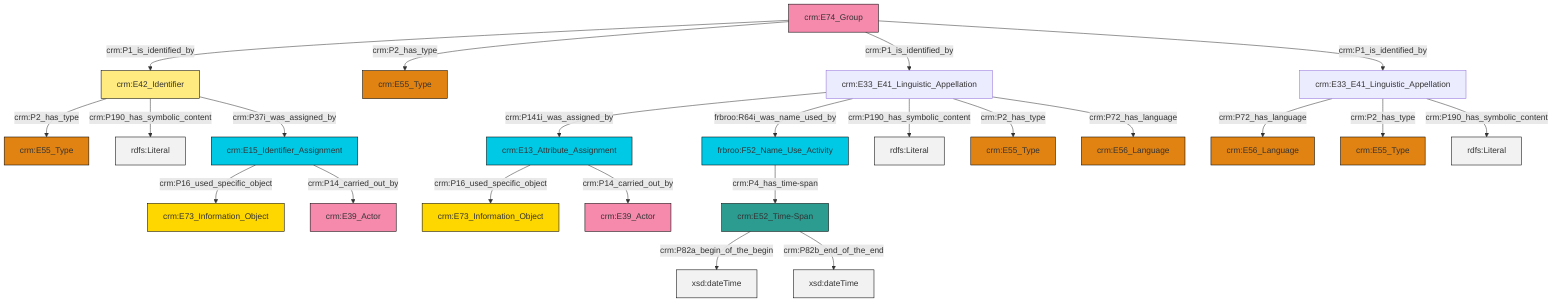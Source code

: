 graph TD
classDef Literal fill:#f2f2f2,stroke:#000000;
classDef CRM_Entity fill:#FFFFFF,stroke:#000000;
classDef Temporal_Entity fill:#00C9E6, stroke:#000000;
classDef Type fill:#E18312, stroke:#000000;
classDef Time-Span fill:#2C9C91, stroke:#000000;
classDef Appellation fill:#FFEB7F, stroke:#000000;
classDef Place fill:#008836, stroke:#000000;
classDef Persistent_Item fill:#B266B2, stroke:#000000;
classDef Conceptual_Object fill:#FFD700, stroke:#000000;
classDef Physical_Thing fill:#D2B48C, stroke:#000000;
classDef Actor fill:#f58aad, stroke:#000000;
classDef PC_Classes fill:#4ce600, stroke:#000000;
classDef Multi fill:#cccccc,stroke:#000000;

0["crm:E74_Group"]:::Actor -->|crm:P1_is_identified_by| 1["crm:E42_Identifier"]:::Appellation
2["crm:E33_E41_Linguistic_Appellation"]:::Default -->|crm:P141i_was_assigned_by| 3["crm:E13_Attribute_Assignment"]:::Temporal_Entity
6["crm:E33_E41_Linguistic_Appellation"]:::Default -->|crm:P72_has_language| 8["crm:E56_Language"]:::Type
2["crm:E33_E41_Linguistic_Appellation"]:::Default -->|frbroo:R64i_was_name_used_by| 9["frbroo:F52_Name_Use_Activity"]:::Temporal_Entity
12["crm:E52_Time-Span"]:::Time-Span -->|crm:P82a_begin_of_the_begin| 13[xsd:dateTime]:::Literal
0["crm:E74_Group"]:::Actor -->|crm:P2_has_type| 14["crm:E55_Type"]:::Type
2["crm:E33_E41_Linguistic_Appellation"]:::Default -->|crm:P190_has_symbolic_content| 18[rdfs:Literal]:::Literal
3["crm:E13_Attribute_Assignment"]:::Temporal_Entity -->|crm:P16_used_specific_object| 19["crm:E73_Information_Object"]:::Conceptual_Object
0["crm:E74_Group"]:::Actor -->|crm:P1_is_identified_by| 2["crm:E33_E41_Linguistic_Appellation"]:::Default
23["crm:E15_Identifier_Assignment"]:::Temporal_Entity -->|crm:P16_used_specific_object| 24["crm:E73_Information_Object"]:::Conceptual_Object
1["crm:E42_Identifier"]:::Appellation -->|crm:P2_has_type| 15["crm:E55_Type"]:::Type
3["crm:E13_Attribute_Assignment"]:::Temporal_Entity -->|crm:P14_carried_out_by| 33["crm:E39_Actor"]:::Actor
2["crm:E33_E41_Linguistic_Appellation"]:::Default -->|crm:P2_has_type| 34["crm:E55_Type"]:::Type
2["crm:E33_E41_Linguistic_Appellation"]:::Default -->|crm:P72_has_language| 25["crm:E56_Language"]:::Type
6["crm:E33_E41_Linguistic_Appellation"]:::Default -->|crm:P2_has_type| 20["crm:E55_Type"]:::Type
12["crm:E52_Time-Span"]:::Time-Span -->|crm:P82b_end_of_the_end| 36[xsd:dateTime]:::Literal
0["crm:E74_Group"]:::Actor -->|crm:P1_is_identified_by| 6["crm:E33_E41_Linguistic_Appellation"]:::Default
1["crm:E42_Identifier"]:::Appellation -->|crm:P190_has_symbolic_content| 37[rdfs:Literal]:::Literal
6["crm:E33_E41_Linguistic_Appellation"]:::Default -->|crm:P190_has_symbolic_content| 39[rdfs:Literal]:::Literal
1["crm:E42_Identifier"]:::Appellation -->|crm:P37i_was_assigned_by| 23["crm:E15_Identifier_Assignment"]:::Temporal_Entity
9["frbroo:F52_Name_Use_Activity"]:::Temporal_Entity -->|crm:P4_has_time-span| 12["crm:E52_Time-Span"]:::Time-Span
23["crm:E15_Identifier_Assignment"]:::Temporal_Entity -->|crm:P14_carried_out_by| 10["crm:E39_Actor"]:::Actor